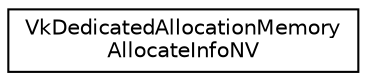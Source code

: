 digraph "Graphical Class Hierarchy"
{
 // LATEX_PDF_SIZE
  edge [fontname="Helvetica",fontsize="10",labelfontname="Helvetica",labelfontsize="10"];
  node [fontname="Helvetica",fontsize="10",shape=record];
  rankdir="LR";
  Node0 [label="VkDedicatedAllocationMemory\lAllocateInfoNV",height=0.2,width=0.4,color="black", fillcolor="white", style="filled",URL="$d2/d27/structVkDedicatedAllocationMemoryAllocateInfoNV.html",tooltip=" "];
}

